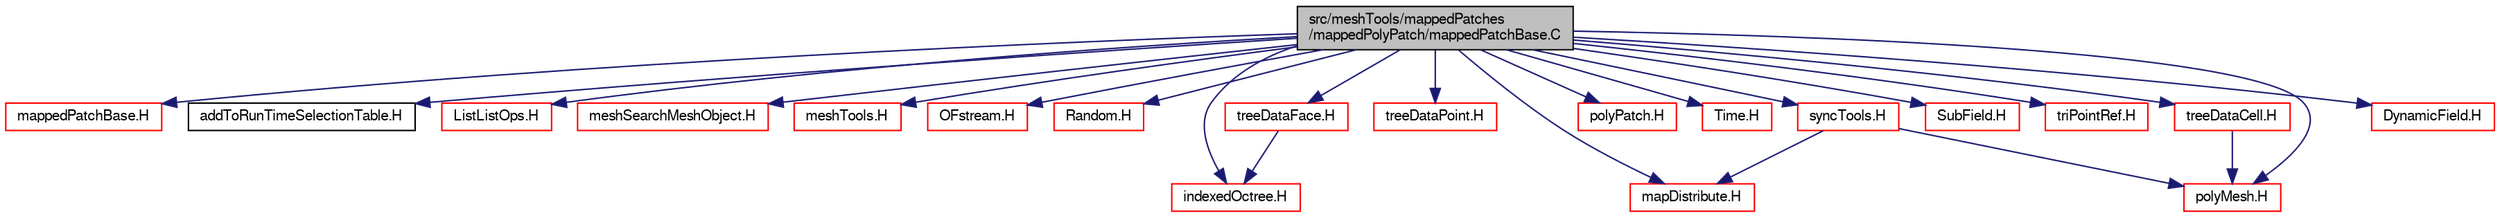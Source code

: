 digraph "src/meshTools/mappedPatches/mappedPolyPatch/mappedPatchBase.C"
{
  bgcolor="transparent";
  edge [fontname="FreeSans",fontsize="10",labelfontname="FreeSans",labelfontsize="10"];
  node [fontname="FreeSans",fontsize="10",shape=record];
  Node0 [label="src/meshTools/mappedPatches\l/mappedPolyPatch/mappedPatchBase.C",height=0.2,width=0.4,color="black", fillcolor="grey75", style="filled", fontcolor="black"];
  Node0 -> Node1 [color="midnightblue",fontsize="10",style="solid",fontname="FreeSans"];
  Node1 [label="mappedPatchBase.H",height=0.2,width=0.4,color="red",URL="$a07595.html"];
  Node0 -> Node196 [color="midnightblue",fontsize="10",style="solid",fontname="FreeSans"];
  Node196 [label="addToRunTimeSelectionTable.H",height=0.2,width=0.4,color="black",URL="$a09263.html",tooltip="Macros for easy insertion into run-time selection tables. "];
  Node0 -> Node151 [color="midnightblue",fontsize="10",style="solid",fontname="FreeSans"];
  Node151 [label="ListListOps.H",height=0.2,width=0.4,color="red",URL="$a08681.html"];
  Node0 -> Node197 [color="midnightblue",fontsize="10",style="solid",fontname="FreeSans"];
  Node197 [label="meshSearchMeshObject.H",height=0.2,width=0.4,color="red",URL="$a07637.html"];
  Node0 -> Node246 [color="midnightblue",fontsize="10",style="solid",fontname="FreeSans"];
  Node246 [label="meshTools.H",height=0.2,width=0.4,color="red",URL="$a07670.html"];
  Node0 -> Node247 [color="midnightblue",fontsize="10",style="solid",fontname="FreeSans"];
  Node247 [label="OFstream.H",height=0.2,width=0.4,color="red",URL="$a09065.html"];
  Node0 -> Node169 [color="midnightblue",fontsize="10",style="solid",fontname="FreeSans"];
  Node169 [label="Random.H",height=0.2,width=0.4,color="red",URL="$a12464.html"];
  Node0 -> Node249 [color="midnightblue",fontsize="10",style="solid",fontname="FreeSans"];
  Node249 [label="treeDataFace.H",height=0.2,width=0.4,color="red",URL="$a07556.html"];
  Node249 -> Node250 [color="midnightblue",fontsize="10",style="solid",fontname="FreeSans"];
  Node250 [label="indexedOctree.H",height=0.2,width=0.4,color="red",URL="$a08387.html"];
  Node0 -> Node252 [color="midnightblue",fontsize="10",style="solid",fontname="FreeSans"];
  Node252 [label="treeDataPoint.H",height=0.2,width=0.4,color="red",URL="$a07562.html"];
  Node0 -> Node250 [color="midnightblue",fontsize="10",style="solid",fontname="FreeSans"];
  Node0 -> Node200 [color="midnightblue",fontsize="10",style="solid",fontname="FreeSans"];
  Node200 [label="polyMesh.H",height=0.2,width=0.4,color="red",URL="$a11630.html"];
  Node0 -> Node224 [color="midnightblue",fontsize="10",style="solid",fontname="FreeSans"];
  Node224 [label="polyPatch.H",height=0.2,width=0.4,color="red",URL="$a11753.html"];
  Node0 -> Node253 [color="midnightblue",fontsize="10",style="solid",fontname="FreeSans"];
  Node253 [label="Time.H",height=0.2,width=0.4,color="red",URL="$a09311.html"];
  Node0 -> Node289 [color="midnightblue",fontsize="10",style="solid",fontname="FreeSans"];
  Node289 [label="mapDistribute.H",height=0.2,width=0.4,color="red",URL="$a11576.html"];
  Node0 -> Node301 [color="midnightblue",fontsize="10",style="solid",fontname="FreeSans"];
  Node301 [label="SubField.H",height=0.2,width=0.4,color="red",URL="$a09599.html"];
  Node0 -> Node303 [color="midnightblue",fontsize="10",style="solid",fontname="FreeSans"];
  Node303 [label="triPointRef.H",height=0.2,width=0.4,color="red",URL="$a12110.html"];
  Node0 -> Node308 [color="midnightblue",fontsize="10",style="solid",fontname="FreeSans"];
  Node308 [label="syncTools.H",height=0.2,width=0.4,color="red",URL="$a11768.html"];
  Node308 -> Node200 [color="midnightblue",fontsize="10",style="solid",fontname="FreeSans"];
  Node308 -> Node289 [color="midnightblue",fontsize="10",style="solid",fontname="FreeSans"];
  Node0 -> Node309 [color="midnightblue",fontsize="10",style="solid",fontname="FreeSans"];
  Node309 [label="treeDataCell.H",height=0.2,width=0.4,color="red",URL="$a08399.html"];
  Node309 -> Node200 [color="midnightblue",fontsize="10",style="solid",fontname="FreeSans"];
  Node0 -> Node310 [color="midnightblue",fontsize="10",style="solid",fontname="FreeSans"];
  Node310 [label="DynamicField.H",height=0.2,width=0.4,color="red",URL="$a09563.html"];
}
